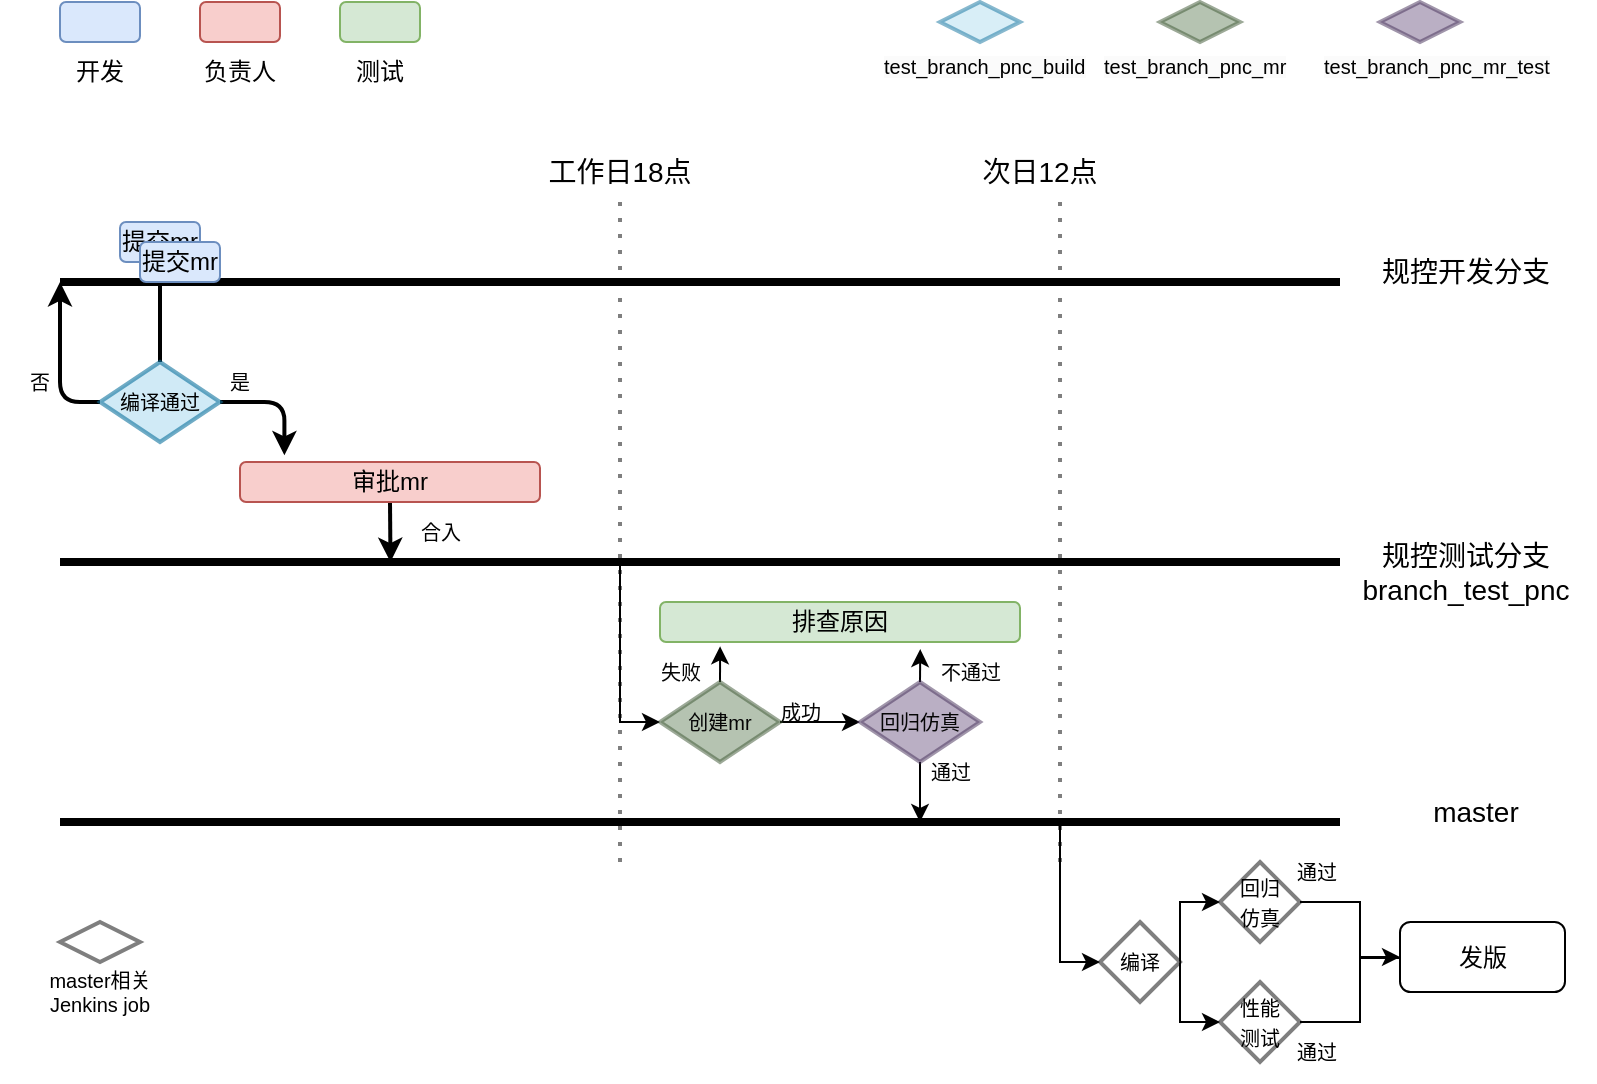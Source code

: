 <mxfile version="20.8.5" type="github">
  <diagram id="k_lWsjGwLpsPIF0YZ4Yo" name="第 1 页">
    <mxGraphModel dx="1112" dy="752" grid="1" gridSize="10" guides="1" tooltips="1" connect="1" arrows="1" fold="1" page="1" pageScale="1" pageWidth="827" pageHeight="1169" math="0" shadow="0">
      <root>
        <mxCell id="0" />
        <mxCell id="1" parent="0" />
        <mxCell id="etPe8MTUhazwB9_WsImz-2" value="" style="endArrow=none;html=1;rounded=1;strokeWidth=4;" parent="1" edge="1">
          <mxGeometry width="50" height="50" relative="1" as="geometry">
            <mxPoint x="40" y="430" as="sourcePoint" />
            <mxPoint x="680" y="430" as="targetPoint" />
          </mxGeometry>
        </mxCell>
        <mxCell id="etPe8MTUhazwB9_WsImz-3" value="" style="endArrow=none;html=1;rounded=1;strokeWidth=4;startArrow=none;" parent="1" edge="1">
          <mxGeometry width="50" height="50" relative="1" as="geometry">
            <mxPoint x="40" y="300" as="sourcePoint" />
            <mxPoint x="680" y="300" as="targetPoint" />
          </mxGeometry>
        </mxCell>
        <mxCell id="etPe8MTUhazwB9_WsImz-4" value="" style="endArrow=none;html=1;rounded=1;strokeWidth=4;" parent="1" edge="1">
          <mxGeometry width="50" height="50" relative="1" as="geometry">
            <mxPoint x="40" y="160" as="sourcePoint" />
            <mxPoint x="680" y="160" as="targetPoint" />
          </mxGeometry>
        </mxCell>
        <mxCell id="etPe8MTUhazwB9_WsImz-5" value="" style="rounded=1;whiteSpace=wrap;html=1;fillColor=#dae8fc;strokeColor=#6c8ebf;" parent="1" vertex="1">
          <mxGeometry x="40" y="20" width="40" height="20" as="geometry" />
        </mxCell>
        <mxCell id="etPe8MTUhazwB9_WsImz-6" value="开发" style="text;html=1;strokeColor=none;fillColor=none;align=center;verticalAlign=middle;whiteSpace=wrap;rounded=0;" parent="1" vertex="1">
          <mxGeometry x="30" y="40" width="60" height="30" as="geometry" />
        </mxCell>
        <mxCell id="etPe8MTUhazwB9_WsImz-7" value="" style="rounded=1;whiteSpace=wrap;html=1;fillColor=#f8cecc;strokeColor=#b85450;" parent="1" vertex="1">
          <mxGeometry x="110" y="20" width="40" height="20" as="geometry" />
        </mxCell>
        <mxCell id="etPe8MTUhazwB9_WsImz-8" value="负责人" style="text;html=1;strokeColor=none;fillColor=none;align=center;verticalAlign=middle;whiteSpace=wrap;rounded=0;" parent="1" vertex="1">
          <mxGeometry x="100" y="40" width="60" height="30" as="geometry" />
        </mxCell>
        <mxCell id="etPe8MTUhazwB9_WsImz-10" value="" style="rounded=1;whiteSpace=wrap;html=1;fillColor=#d5e8d4;strokeColor=#82b366;" parent="1" vertex="1">
          <mxGeometry x="180" y="20" width="40" height="20" as="geometry" />
        </mxCell>
        <mxCell id="etPe8MTUhazwB9_WsImz-12" value="" style="endArrow=none;dashed=1;html=1;dashPattern=1 3;strokeWidth=2;rounded=1;opacity=50;" parent="1" edge="1">
          <mxGeometry width="50" height="50" relative="1" as="geometry">
            <mxPoint x="320" y="450" as="sourcePoint" />
            <mxPoint x="320" y="120" as="targetPoint" />
            <Array as="points">
              <mxPoint x="320" y="310" />
            </Array>
          </mxGeometry>
        </mxCell>
        <mxCell id="etPe8MTUhazwB9_WsImz-11" value="测试" style="text;html=1;strokeColor=none;fillColor=none;align=center;verticalAlign=middle;whiteSpace=wrap;rounded=0;" parent="1" vertex="1">
          <mxGeometry x="170" y="40" width="60" height="30" as="geometry" />
        </mxCell>
        <mxCell id="etPe8MTUhazwB9_WsImz-13" value="&lt;font style=&quot;font-size: 14px;&quot;&gt;工作日18点&lt;/font&gt;" style="text;html=1;strokeColor=none;fillColor=none;align=center;verticalAlign=middle;whiteSpace=wrap;rounded=0;" parent="1" vertex="1">
          <mxGeometry x="280" y="90" width="80" height="30" as="geometry" />
        </mxCell>
        <mxCell id="etPe8MTUhazwB9_WsImz-15" value="" style="endArrow=none;dashed=1;html=1;dashPattern=1 3;strokeWidth=2;rounded=1;opacity=50;" parent="1" edge="1">
          <mxGeometry width="50" height="50" relative="1" as="geometry">
            <mxPoint x="540" y="450" as="sourcePoint" />
            <mxPoint x="540" y="120" as="targetPoint" />
          </mxGeometry>
        </mxCell>
        <mxCell id="etPe8MTUhazwB9_WsImz-14" value="&lt;font style=&quot;font-size: 14px;&quot;&gt;次日12点&lt;/font&gt;" style="text;html=1;strokeColor=none;fillColor=none;align=center;verticalAlign=middle;whiteSpace=wrap;rounded=0;" parent="1" vertex="1">
          <mxGeometry x="490" y="90" width="80" height="30" as="geometry" />
        </mxCell>
        <mxCell id="etPe8MTUhazwB9_WsImz-16" value="&lt;font style=&quot;font-size: 14px;&quot;&gt;规控开发分支&lt;/font&gt;" style="text;html=1;strokeColor=none;fillColor=none;align=center;verticalAlign=middle;whiteSpace=wrap;rounded=0;" parent="1" vertex="1">
          <mxGeometry x="682.5" y="140" width="120" height="30" as="geometry" />
        </mxCell>
        <mxCell id="etPe8MTUhazwB9_WsImz-17" value="&lt;span style=&quot;font-size: 14px;&quot;&gt;规控测试分支&lt;br&gt;branch_test_pnc&lt;/span&gt;" style="text;html=1;strokeColor=none;fillColor=none;align=center;verticalAlign=middle;whiteSpace=wrap;rounded=0;" parent="1" vertex="1">
          <mxGeometry x="682.5" y="290" width="120" height="30" as="geometry" />
        </mxCell>
        <mxCell id="etPe8MTUhazwB9_WsImz-19" value="&lt;span style=&quot;font-size: 14px;&quot;&gt;master&lt;/span&gt;" style="text;html=1;strokeColor=none;fillColor=none;align=center;verticalAlign=middle;whiteSpace=wrap;rounded=0;" parent="1" vertex="1">
          <mxGeometry x="687.5" y="410" width="120" height="30" as="geometry" />
        </mxCell>
        <mxCell id="etPe8MTUhazwB9_WsImz-21" value="提交mr" style="rounded=1;whiteSpace=wrap;html=1;fillColor=#dae8fc;strokeColor=#6c8ebf;" parent="1" vertex="1">
          <mxGeometry x="70" y="130" width="40" height="20" as="geometry" />
        </mxCell>
        <mxCell id="etPe8MTUhazwB9_WsImz-28" value="" style="endArrow=none;html=1;rounded=1;strokeWidth=4;" parent="1" edge="1">
          <mxGeometry width="50" height="50" relative="1" as="geometry">
            <mxPoint x="40" y="300" as="sourcePoint" />
            <mxPoint x="220" y="300" as="targetPoint" />
          </mxGeometry>
        </mxCell>
        <mxCell id="etPe8MTUhazwB9_WsImz-30" value="" style="rounded=1;whiteSpace=wrap;html=1;fillColor=#f8cecc;strokeColor=#b85450;" parent="1" vertex="1">
          <mxGeometry x="140" y="260" width="120" as="geometry" />
        </mxCell>
        <mxCell id="etPe8MTUhazwB9_WsImz-33" value="" style="edgeStyle=orthogonalEdgeStyle;rounded=1;orthogonalLoop=1;jettySize=auto;html=1;strokeWidth=2;fontSize=14;endArrow=none;" parent="1" source="etPe8MTUhazwB9_WsImz-21" target="etPe8MTUhazwB9_WsImz-31" edge="1">
          <mxGeometry relative="1" as="geometry">
            <mxPoint x="90" y="280" as="targetPoint" />
            <mxPoint x="90" y="150" as="sourcePoint" />
          </mxGeometry>
        </mxCell>
        <mxCell id="etPe8MTUhazwB9_WsImz-39" style="edgeStyle=orthogonalEdgeStyle;rounded=1;orthogonalLoop=1;jettySize=auto;html=1;exitX=1;exitY=0.5;exitDx=0;exitDy=0;exitPerimeter=0;entryX=0.148;entryY=-0.167;entryDx=0;entryDy=0;entryPerimeter=0;strokeWidth=2;fontSize=10;jumpSize=2;" parent="1" source="etPe8MTUhazwB9_WsImz-31" target="etPe8MTUhazwB9_WsImz-38" edge="1">
          <mxGeometry relative="1" as="geometry">
            <Array as="points">
              <mxPoint x="152" y="220" />
            </Array>
          </mxGeometry>
        </mxCell>
        <mxCell id="etPe8MTUhazwB9_WsImz-42" style="edgeStyle=orthogonalEdgeStyle;rounded=1;orthogonalLoop=1;jettySize=auto;html=1;strokeWidth=2;fontSize=10;jumpSize=2;" parent="1" source="etPe8MTUhazwB9_WsImz-31" edge="1">
          <mxGeometry relative="1" as="geometry">
            <mxPoint x="40" y="160" as="targetPoint" />
          </mxGeometry>
        </mxCell>
        <mxCell id="etPe8MTUhazwB9_WsImz-31" value="&lt;font style=&quot;font-size: 10px;&quot;&gt;编译通过&lt;/font&gt;" style="strokeWidth=2;html=1;shape=mxgraph.flowchart.decision;whiteSpace=wrap;fontSize=12;fillColor=#b1ddf0;strokeColor=#10739e;opacity=60;" parent="1" vertex="1">
          <mxGeometry x="60" y="200" width="60" height="40" as="geometry" />
        </mxCell>
        <mxCell id="etPe8MTUhazwB9_WsImz-43" style="edgeStyle=orthogonalEdgeStyle;rounded=1;orthogonalLoop=1;jettySize=auto;html=1;exitX=0.5;exitY=1;exitDx=0;exitDy=0;strokeWidth=2;fontSize=10;jumpSize=2;" parent="1" source="etPe8MTUhazwB9_WsImz-38" edge="1">
          <mxGeometry relative="1" as="geometry">
            <mxPoint x="205.241" y="300" as="targetPoint" />
          </mxGeometry>
        </mxCell>
        <mxCell id="etPe8MTUhazwB9_WsImz-38" value="审批mr" style="rounded=1;whiteSpace=wrap;html=1;fillColor=#f8cecc;strokeColor=#b85450;" parent="1" vertex="1">
          <mxGeometry x="130" y="250" width="150" height="20" as="geometry" />
        </mxCell>
        <mxCell id="etPe8MTUhazwB9_WsImz-40" value="是" style="text;html=1;strokeColor=none;fillColor=none;align=center;verticalAlign=middle;whiteSpace=wrap;rounded=0;fontSize=10;" parent="1" vertex="1">
          <mxGeometry x="110" y="200" width="40" height="20" as="geometry" />
        </mxCell>
        <mxCell id="etPe8MTUhazwB9_WsImz-41" value="否" style="text;html=1;strokeColor=none;fillColor=none;align=center;verticalAlign=middle;whiteSpace=wrap;rounded=0;fontSize=10;" parent="1" vertex="1">
          <mxGeometry x="10" y="200" width="40" height="20" as="geometry" />
        </mxCell>
        <mxCell id="etPe8MTUhazwB9_WsImz-44" value="合入" style="text;html=1;align=center;verticalAlign=middle;resizable=0;points=[];autosize=1;strokeColor=none;fillColor=none;fontSize=10;" parent="1" vertex="1">
          <mxGeometry x="210" y="270" width="40" height="30" as="geometry" />
        </mxCell>
        <mxCell id="etPe8MTUhazwB9_WsImz-45" value="" style="strokeWidth=2;html=1;shape=mxgraph.flowchart.decision;whiteSpace=wrap;fontSize=12;fillColor=#b1ddf0;strokeColor=#10739e;opacity=50;" parent="1" vertex="1">
          <mxGeometry x="480" y="20" width="40" height="20" as="geometry" />
        </mxCell>
        <mxCell id="etPe8MTUhazwB9_WsImz-46" style="edgeStyle=orthogonalEdgeStyle;rounded=1;orthogonalLoop=1;jettySize=auto;html=1;exitX=0.5;exitY=1;exitDx=0;exitDy=0;strokeWidth=2;fontSize=10;" parent="1" source="etPe8MTUhazwB9_WsImz-40" target="etPe8MTUhazwB9_WsImz-40" edge="1">
          <mxGeometry relative="1" as="geometry" />
        </mxCell>
        <mxCell id="etPe8MTUhazwB9_WsImz-48" value="&lt;span style=&quot;color: rgb(0, 0, 0); font-family: Helvetica; font-style: normal; font-variant-ligatures: normal; font-variant-caps: normal; font-weight: 400; letter-spacing: normal; orphans: 2; text-align: center; text-indent: 0px; text-transform: none; widows: 2; word-spacing: 0px; -webkit-text-stroke-width: 0px; background-color: rgb(251, 251, 251); text-decoration-thickness: initial; text-decoration-style: initial; text-decoration-color: initial; float: none; display: inline !important;&quot;&gt;&lt;font style=&quot;font-size: 10px;&quot;&gt;test_branch_pnc_build&lt;/font&gt;&lt;/span&gt;" style="text;whiteSpace=wrap;html=1;fontSize=10;" parent="1" vertex="1">
          <mxGeometry x="450" y="40" width="110" height="20" as="geometry" />
        </mxCell>
        <mxCell id="etPe8MTUhazwB9_WsImz-49" value="" style="strokeWidth=2;html=1;shape=mxgraph.flowchart.decision;whiteSpace=wrap;fontSize=12;fillColor=#6d8764;strokeColor=#3A5431;fontColor=#ffffff;opacity=50;" parent="1" vertex="1">
          <mxGeometry x="590" y="20" width="40" height="20" as="geometry" />
        </mxCell>
        <mxCell id="etPe8MTUhazwB9_WsImz-50" value="&lt;span style=&quot;color: rgb(0, 0, 0); font-family: Helvetica; font-style: normal; font-variant-ligatures: normal; font-variant-caps: normal; font-weight: 400; letter-spacing: normal; orphans: 2; text-align: center; text-indent: 0px; text-transform: none; widows: 2; word-spacing: 0px; -webkit-text-stroke-width: 0px; background-color: rgb(251, 251, 251); text-decoration-thickness: initial; text-decoration-style: initial; text-decoration-color: initial; float: none; display: inline !important;&quot;&gt;&lt;font style=&quot;font-size: 10px;&quot;&gt;test_branch_pnc_mr&lt;/font&gt;&lt;/span&gt;" style="text;whiteSpace=wrap;html=1;fontSize=10;" parent="1" vertex="1">
          <mxGeometry x="560" y="40" width="110" height="20" as="geometry" />
        </mxCell>
        <mxCell id="etPe8MTUhazwB9_WsImz-51" value="" style="strokeWidth=2;html=1;shape=mxgraph.flowchart.decision;whiteSpace=wrap;fontSize=12;fillColor=#76608a;fontColor=#ffffff;strokeColor=#432D57;opacity=50;" parent="1" vertex="1">
          <mxGeometry x="700" y="20" width="40" height="20" as="geometry" />
        </mxCell>
        <mxCell id="etPe8MTUhazwB9_WsImz-52" value="&lt;span style=&quot;color: rgb(0, 0, 0); font-family: Helvetica; font-style: normal; font-variant-ligatures: normal; font-variant-caps: normal; font-weight: 400; letter-spacing: normal; orphans: 2; text-align: center; text-indent: 0px; text-transform: none; widows: 2; word-spacing: 0px; -webkit-text-stroke-width: 0px; background-color: rgb(251, 251, 251); text-decoration-thickness: initial; text-decoration-style: initial; text-decoration-color: initial; float: none; display: inline !important;&quot;&gt;&lt;font style=&quot;font-size: 10px;&quot;&gt;test_branch_pnc_mr_test&lt;/font&gt;&lt;/span&gt;" style="text;whiteSpace=wrap;html=1;fontSize=10;" parent="1" vertex="1">
          <mxGeometry x="670" y="40" width="110" height="20" as="geometry" />
        </mxCell>
        <mxCell id="etPe8MTUhazwB9_WsImz-55" style="edgeStyle=orthogonalEdgeStyle;rounded=1;orthogonalLoop=1;jettySize=auto;html=1;exitX=1;exitY=0.5;exitDx=0;exitDy=0;exitPerimeter=0;strokeWidth=1;fontSize=10;fontColor=#050505;entryX=0;entryY=0.5;entryDx=0;entryDy=0;entryPerimeter=0;" parent="1" source="etPe8MTUhazwB9_WsImz-53" target="etPe8MTUhazwB9_WsImz-58" edge="1">
          <mxGeometry relative="1" as="geometry">
            <mxPoint x="440" y="380.103" as="targetPoint" />
          </mxGeometry>
        </mxCell>
        <mxCell id="etPe8MTUhazwB9_WsImz-72" style="edgeStyle=orthogonalEdgeStyle;rounded=1;jumpSize=4;orthogonalLoop=1;jettySize=auto;html=1;exitX=0.5;exitY=0;exitDx=0;exitDy=0;exitPerimeter=0;entryX=0.167;entryY=1.109;entryDx=0;entryDy=0;entryPerimeter=0;strokeWidth=1;fontSize=10;fontColor=#050505;" parent="1" source="etPe8MTUhazwB9_WsImz-53" target="etPe8MTUhazwB9_WsImz-67" edge="1">
          <mxGeometry relative="1" as="geometry" />
        </mxCell>
        <mxCell id="etPe8MTUhazwB9_WsImz-53" value="&lt;span style=&quot;font-size: 10px;&quot;&gt;&lt;font color=&quot;#050505&quot;&gt;创建mr&lt;/font&gt;&lt;/span&gt;" style="strokeWidth=2;html=1;shape=mxgraph.flowchart.decision;whiteSpace=wrap;fontSize=12;fillColor=#6d8764;strokeColor=#3A5431;opacity=50;fontColor=#ffffff;" parent="1" vertex="1">
          <mxGeometry x="340" y="360" width="60" height="40" as="geometry" />
        </mxCell>
        <mxCell id="etPe8MTUhazwB9_WsImz-56" value="成功" style="text;html=1;align=center;verticalAlign=middle;resizable=0;points=[];autosize=1;strokeColor=none;fillColor=none;fontSize=10;fontColor=#050505;" parent="1" vertex="1">
          <mxGeometry x="390" y="360" width="40" height="30" as="geometry" />
        </mxCell>
        <mxCell id="etPe8MTUhazwB9_WsImz-64" style="edgeStyle=orthogonalEdgeStyle;rounded=1;orthogonalLoop=1;jettySize=auto;html=1;strokeWidth=1;fontSize=10;fontColor=#050505;" parent="1" source="etPe8MTUhazwB9_WsImz-58" edge="1">
          <mxGeometry relative="1" as="geometry">
            <mxPoint x="470" y="430" as="targetPoint" />
          </mxGeometry>
        </mxCell>
        <mxCell id="etPe8MTUhazwB9_WsImz-73" style="edgeStyle=orthogonalEdgeStyle;rounded=1;jumpSize=4;orthogonalLoop=1;jettySize=auto;html=1;exitX=0.5;exitY=0;exitDx=0;exitDy=0;exitPerimeter=0;entryX=0.723;entryY=1.178;entryDx=0;entryDy=0;entryPerimeter=0;strokeWidth=1;fontSize=10;fontColor=#050505;" parent="1" source="etPe8MTUhazwB9_WsImz-58" target="etPe8MTUhazwB9_WsImz-67" edge="1">
          <mxGeometry relative="1" as="geometry" />
        </mxCell>
        <mxCell id="etPe8MTUhazwB9_WsImz-58" value="&lt;span style=&quot;font-size: 10px;&quot;&gt;&lt;font color=&quot;#050505&quot;&gt;回归仿真&lt;/font&gt;&lt;/span&gt;" style="strokeWidth=2;html=1;shape=mxgraph.flowchart.decision;whiteSpace=wrap;fontSize=12;fillColor=#76608a;strokeColor=#432D57;opacity=50;fontColor=#ffffff;" parent="1" vertex="1">
          <mxGeometry x="440" y="360" width="60" height="40" as="geometry" />
        </mxCell>
        <mxCell id="etPe8MTUhazwB9_WsImz-65" value="通过" style="text;html=1;align=center;verticalAlign=middle;resizable=0;points=[];autosize=1;strokeColor=none;fillColor=none;fontSize=10;fontColor=#050505;" parent="1" vertex="1">
          <mxGeometry x="465" y="390" width="40" height="30" as="geometry" />
        </mxCell>
        <mxCell id="etPe8MTUhazwB9_WsImz-67" value="排查原因" style="rounded=1;whiteSpace=wrap;html=1;fillColor=#d5e8d4;strokeColor=#82b366;" parent="1" vertex="1">
          <mxGeometry x="340" y="320" width="180" height="20" as="geometry" />
        </mxCell>
        <mxCell id="etPe8MTUhazwB9_WsImz-74" value="失败" style="text;html=1;align=center;verticalAlign=middle;resizable=0;points=[];autosize=1;strokeColor=none;fillColor=none;fontSize=10;fontColor=#050505;" parent="1" vertex="1">
          <mxGeometry x="330" y="340" width="40" height="30" as="geometry" />
        </mxCell>
        <mxCell id="etPe8MTUhazwB9_WsImz-75" value="不通过" style="text;html=1;align=center;verticalAlign=middle;resizable=0;points=[];autosize=1;strokeColor=none;fillColor=none;fontSize=10;fontColor=#050505;" parent="1" vertex="1">
          <mxGeometry x="470" y="340" width="50" height="30" as="geometry" />
        </mxCell>
        <mxCell id="etPe8MTUhazwB9_WsImz-76" value="提交mr" style="rounded=1;whiteSpace=wrap;html=1;fillColor=#dae8fc;strokeColor=#6c8ebf;" parent="1" vertex="1">
          <mxGeometry x="80" y="140" width="40" height="20" as="geometry" />
        </mxCell>
        <mxCell id="U3VGuId5Rmb3FclKUeoK-3" value="" style="endArrow=classic;html=1;rounded=0;entryX=0;entryY=0.5;entryDx=0;entryDy=0;entryPerimeter=0;" edge="1" parent="1" target="etPe8MTUhazwB9_WsImz-53">
          <mxGeometry width="50" height="50" relative="1" as="geometry">
            <mxPoint x="320" y="300" as="sourcePoint" />
            <mxPoint x="450" y="300" as="targetPoint" />
            <Array as="points">
              <mxPoint x="320" y="380" />
            </Array>
          </mxGeometry>
        </mxCell>
        <mxCell id="U3VGuId5Rmb3FclKUeoK-4" value="" style="endArrow=classic;html=1;rounded=0;entryX=0;entryY=0.5;entryDx=0;entryDy=0;entryPerimeter=0;jumpSize=8;" edge="1" parent="1" target="U3VGuId5Rmb3FclKUeoK-5">
          <mxGeometry width="50" height="50" relative="1" as="geometry">
            <mxPoint x="540" y="430" as="sourcePoint" />
            <mxPoint x="560" y="480" as="targetPoint" />
            <Array as="points">
              <mxPoint x="540" y="500" />
            </Array>
          </mxGeometry>
        </mxCell>
        <mxCell id="U3VGuId5Rmb3FclKUeoK-9" style="edgeStyle=orthogonalEdgeStyle;rounded=0;orthogonalLoop=1;jettySize=auto;html=1;exitX=1;exitY=0.5;exitDx=0;exitDy=0;exitPerimeter=0;entryX=0;entryY=0.5;entryDx=0;entryDy=0;entryPerimeter=0;fontSize=10;" edge="1" parent="1" source="U3VGuId5Rmb3FclKUeoK-5" target="U3VGuId5Rmb3FclKUeoK-8">
          <mxGeometry relative="1" as="geometry">
            <Array as="points">
              <mxPoint x="600" y="470" />
            </Array>
          </mxGeometry>
        </mxCell>
        <mxCell id="U3VGuId5Rmb3FclKUeoK-11" style="edgeStyle=orthogonalEdgeStyle;rounded=0;orthogonalLoop=1;jettySize=auto;html=1;exitX=1;exitY=0.5;exitDx=0;exitDy=0;exitPerimeter=0;entryX=0;entryY=0.5;entryDx=0;entryDy=0;entryPerimeter=0;fontSize=10;" edge="1" parent="1" source="U3VGuId5Rmb3FclKUeoK-5" target="U3VGuId5Rmb3FclKUeoK-10">
          <mxGeometry relative="1" as="geometry">
            <Array as="points">
              <mxPoint x="600" y="530" />
            </Array>
          </mxGeometry>
        </mxCell>
        <mxCell id="U3VGuId5Rmb3FclKUeoK-5" value="&lt;font style=&quot;font-size: 10px;&quot;&gt;编译&lt;/font&gt;" style="strokeWidth=2;html=1;shape=mxgraph.flowchart.decision;whiteSpace=wrap;fontSize=12;opacity=50;" vertex="1" parent="1">
          <mxGeometry x="560" y="480" width="40" height="40" as="geometry" />
        </mxCell>
        <mxCell id="U3VGuId5Rmb3FclKUeoK-13" style="edgeStyle=orthogonalEdgeStyle;rounded=0;orthogonalLoop=1;jettySize=auto;html=1;exitX=1;exitY=0.5;exitDx=0;exitDy=0;exitPerimeter=0;entryX=0;entryY=0.75;entryDx=0;entryDy=0;fontSize=12;" edge="1" parent="1" source="U3VGuId5Rmb3FclKUeoK-8" target="U3VGuId5Rmb3FclKUeoK-12">
          <mxGeometry relative="1" as="geometry">
            <Array as="points">
              <mxPoint x="690" y="470" />
              <mxPoint x="690" y="498" />
              <mxPoint x="720" y="498" />
            </Array>
          </mxGeometry>
        </mxCell>
        <mxCell id="U3VGuId5Rmb3FclKUeoK-8" value="&lt;span style=&quot;font-size: 10px;&quot;&gt;回归&lt;br&gt;仿真&lt;/span&gt;" style="strokeWidth=2;html=1;shape=mxgraph.flowchart.decision;whiteSpace=wrap;fontSize=12;opacity=50;" vertex="1" parent="1">
          <mxGeometry x="620" y="450" width="40" height="40" as="geometry" />
        </mxCell>
        <mxCell id="U3VGuId5Rmb3FclKUeoK-15" style="edgeStyle=orthogonalEdgeStyle;rounded=0;orthogonalLoop=1;jettySize=auto;html=1;exitX=1;exitY=0.5;exitDx=0;exitDy=0;exitPerimeter=0;entryX=0;entryY=0.5;entryDx=0;entryDy=0;fontSize=12;" edge="1" parent="1" source="U3VGuId5Rmb3FclKUeoK-10" target="U3VGuId5Rmb3FclKUeoK-12">
          <mxGeometry relative="1" as="geometry">
            <Array as="points">
              <mxPoint x="690" y="530" />
              <mxPoint x="690" y="498" />
            </Array>
          </mxGeometry>
        </mxCell>
        <mxCell id="U3VGuId5Rmb3FclKUeoK-10" value="&lt;span style=&quot;font-size: 10px;&quot;&gt;性能&lt;br&gt;测试&lt;/span&gt;" style="strokeWidth=2;html=1;shape=mxgraph.flowchart.decision;whiteSpace=wrap;fontSize=12;opacity=50;" vertex="1" parent="1">
          <mxGeometry x="620" y="510" width="40" height="40" as="geometry" />
        </mxCell>
        <mxCell id="U3VGuId5Rmb3FclKUeoK-12" value="&lt;font style=&quot;font-size: 12px;&quot;&gt;发版&lt;/font&gt;" style="rounded=1;whiteSpace=wrap;html=1;fontSize=10;" vertex="1" parent="1">
          <mxGeometry x="710" y="480" width="82.5" height="35" as="geometry" />
        </mxCell>
        <mxCell id="U3VGuId5Rmb3FclKUeoK-19" value="&lt;font style=&quot;font-size: 10px;&quot;&gt;通过&lt;/font&gt;" style="text;html=1;align=center;verticalAlign=middle;resizable=0;points=[];autosize=1;strokeColor=none;fillColor=none;fontSize=12;" vertex="1" parent="1">
          <mxGeometry x="647.5" y="440" width="40" height="30" as="geometry" />
        </mxCell>
        <mxCell id="U3VGuId5Rmb3FclKUeoK-20" value="&lt;font style=&quot;font-size: 10px;&quot;&gt;通过&lt;/font&gt;" style="text;html=1;align=center;verticalAlign=middle;resizable=0;points=[];autosize=1;strokeColor=none;fillColor=none;fontSize=12;" vertex="1" parent="1">
          <mxGeometry x="647.5" y="530" width="40" height="30" as="geometry" />
        </mxCell>
        <mxCell id="U3VGuId5Rmb3FclKUeoK-23" value="" style="strokeWidth=2;html=1;shape=mxgraph.flowchart.decision;whiteSpace=wrap;fontSize=12;opacity=50;" vertex="1" parent="1">
          <mxGeometry x="40" y="480" width="40" height="20" as="geometry" />
        </mxCell>
        <mxCell id="U3VGuId5Rmb3FclKUeoK-24" value="master相关Jenkins job" style="text;html=1;strokeColor=none;fillColor=none;align=center;verticalAlign=middle;whiteSpace=wrap;rounded=0;fontSize=10;" vertex="1" parent="1">
          <mxGeometry x="30" y="500" width="60" height="30" as="geometry" />
        </mxCell>
      </root>
    </mxGraphModel>
  </diagram>
</mxfile>
